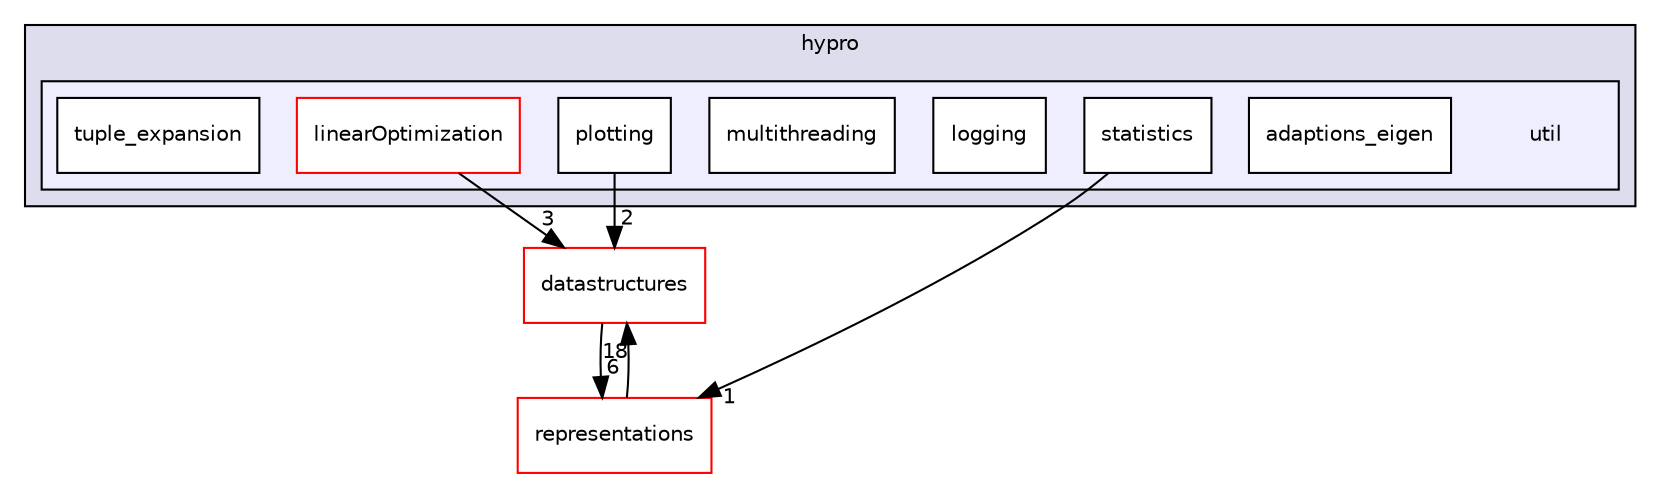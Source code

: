 digraph "/home/travis/build/hypro/hypro/src/hypro/util" {
  compound=true
  node [ fontsize="10", fontname="Helvetica"];
  edge [ labelfontsize="10", labelfontname="Helvetica"];
  subgraph clusterdir_2ce0cb9797b50c8d842bc50008b46cdd {
    graph [ bgcolor="#ddddee", pencolor="black", label="hypro" fontname="Helvetica", fontsize="10", URL="dir_2ce0cb9797b50c8d842bc50008b46cdd.html"]
  subgraph clusterdir_879d833e0dfbe8f31a5e860bb94efb50 {
    graph [ bgcolor="#eeeeff", pencolor="black", label="" URL="dir_879d833e0dfbe8f31a5e860bb94efb50.html"];
    dir_879d833e0dfbe8f31a5e860bb94efb50 [shape=plaintext label="util"];
    dir_24cbef118a2511338dada52e6e2bd544 [shape=box label="adaptions_eigen" color="black" fillcolor="white" style="filled" URL="dir_24cbef118a2511338dada52e6e2bd544.html"];
    dir_3100e148cb0b6b745355fdee31bcb5c6 [shape=box label="linearOptimization" color="red" fillcolor="white" style="filled" URL="dir_3100e148cb0b6b745355fdee31bcb5c6.html"];
    dir_e44977c2db40c89968aef6d4236fe8a8 [shape=box label="logging" color="black" fillcolor="white" style="filled" URL="dir_e44977c2db40c89968aef6d4236fe8a8.html"];
    dir_7ca2da3d0bdc47450f74c631953a3473 [shape=box label="multithreading" color="black" fillcolor="white" style="filled" URL="dir_7ca2da3d0bdc47450f74c631953a3473.html"];
    dir_88175a59a487d6ac58f6c5607ce909d5 [shape=box label="plotting" color="black" fillcolor="white" style="filled" URL="dir_88175a59a487d6ac58f6c5607ce909d5.html"];
    dir_57790bb148fd18efc2431dd25a248521 [shape=box label="statistics" color="black" fillcolor="white" style="filled" URL="dir_57790bb148fd18efc2431dd25a248521.html"];
    dir_3a35ee46332157846b55808bff5bb8c8 [shape=box label="tuple_expansion" color="black" fillcolor="white" style="filled" URL="dir_3a35ee46332157846b55808bff5bb8c8.html"];
  }
  }
  dir_bce2075adec303dcb2f0c4fbfcbc8493 [shape=box label="datastructures" fillcolor="white" style="filled" color="red" URL="dir_bce2075adec303dcb2f0c4fbfcbc8493.html"];
  dir_7fa927d8fbf9dfbeef69af27f63bc81b [shape=box label="representations" fillcolor="white" style="filled" color="red" URL="dir_7fa927d8fbf9dfbeef69af27f63bc81b.html"];
  dir_3100e148cb0b6b745355fdee31bcb5c6->dir_bce2075adec303dcb2f0c4fbfcbc8493 [headlabel="3", labeldistance=1.5 headhref="dir_000027_000021.html"];
  dir_bce2075adec303dcb2f0c4fbfcbc8493->dir_7fa927d8fbf9dfbeef69af27f63bc81b [headlabel="6", labeldistance=1.5 headhref="dir_000021_000015.html"];
  dir_57790bb148fd18efc2431dd25a248521->dir_7fa927d8fbf9dfbeef69af27f63bc81b [headlabel="1", labeldistance=1.5 headhref="dir_000054_000015.html"];
  dir_88175a59a487d6ac58f6c5607ce909d5->dir_bce2075adec303dcb2f0c4fbfcbc8493 [headlabel="2", labeldistance=1.5 headhref="dir_000053_000021.html"];
  dir_7fa927d8fbf9dfbeef69af27f63bc81b->dir_bce2075adec303dcb2f0c4fbfcbc8493 [headlabel="18", labeldistance=1.5 headhref="dir_000015_000021.html"];
}

